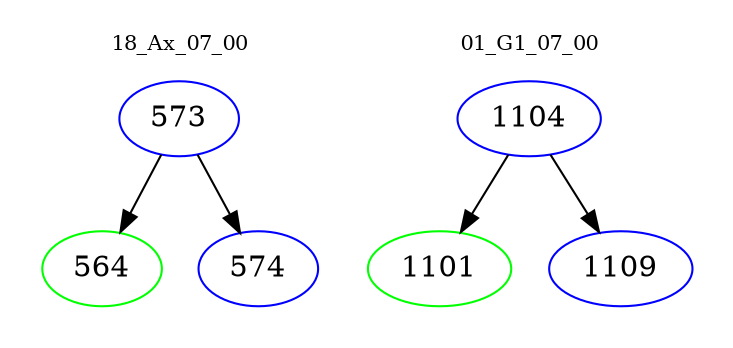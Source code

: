 digraph{
subgraph cluster_0 {
color = white
label = "18_Ax_07_00";
fontsize=10;
T0_573 [label="573", color="blue"]
T0_573 -> T0_564 [color="black"]
T0_564 [label="564", color="green"]
T0_573 -> T0_574 [color="black"]
T0_574 [label="574", color="blue"]
}
subgraph cluster_1 {
color = white
label = "01_G1_07_00";
fontsize=10;
T1_1104 [label="1104", color="blue"]
T1_1104 -> T1_1101 [color="black"]
T1_1101 [label="1101", color="green"]
T1_1104 -> T1_1109 [color="black"]
T1_1109 [label="1109", color="blue"]
}
}

